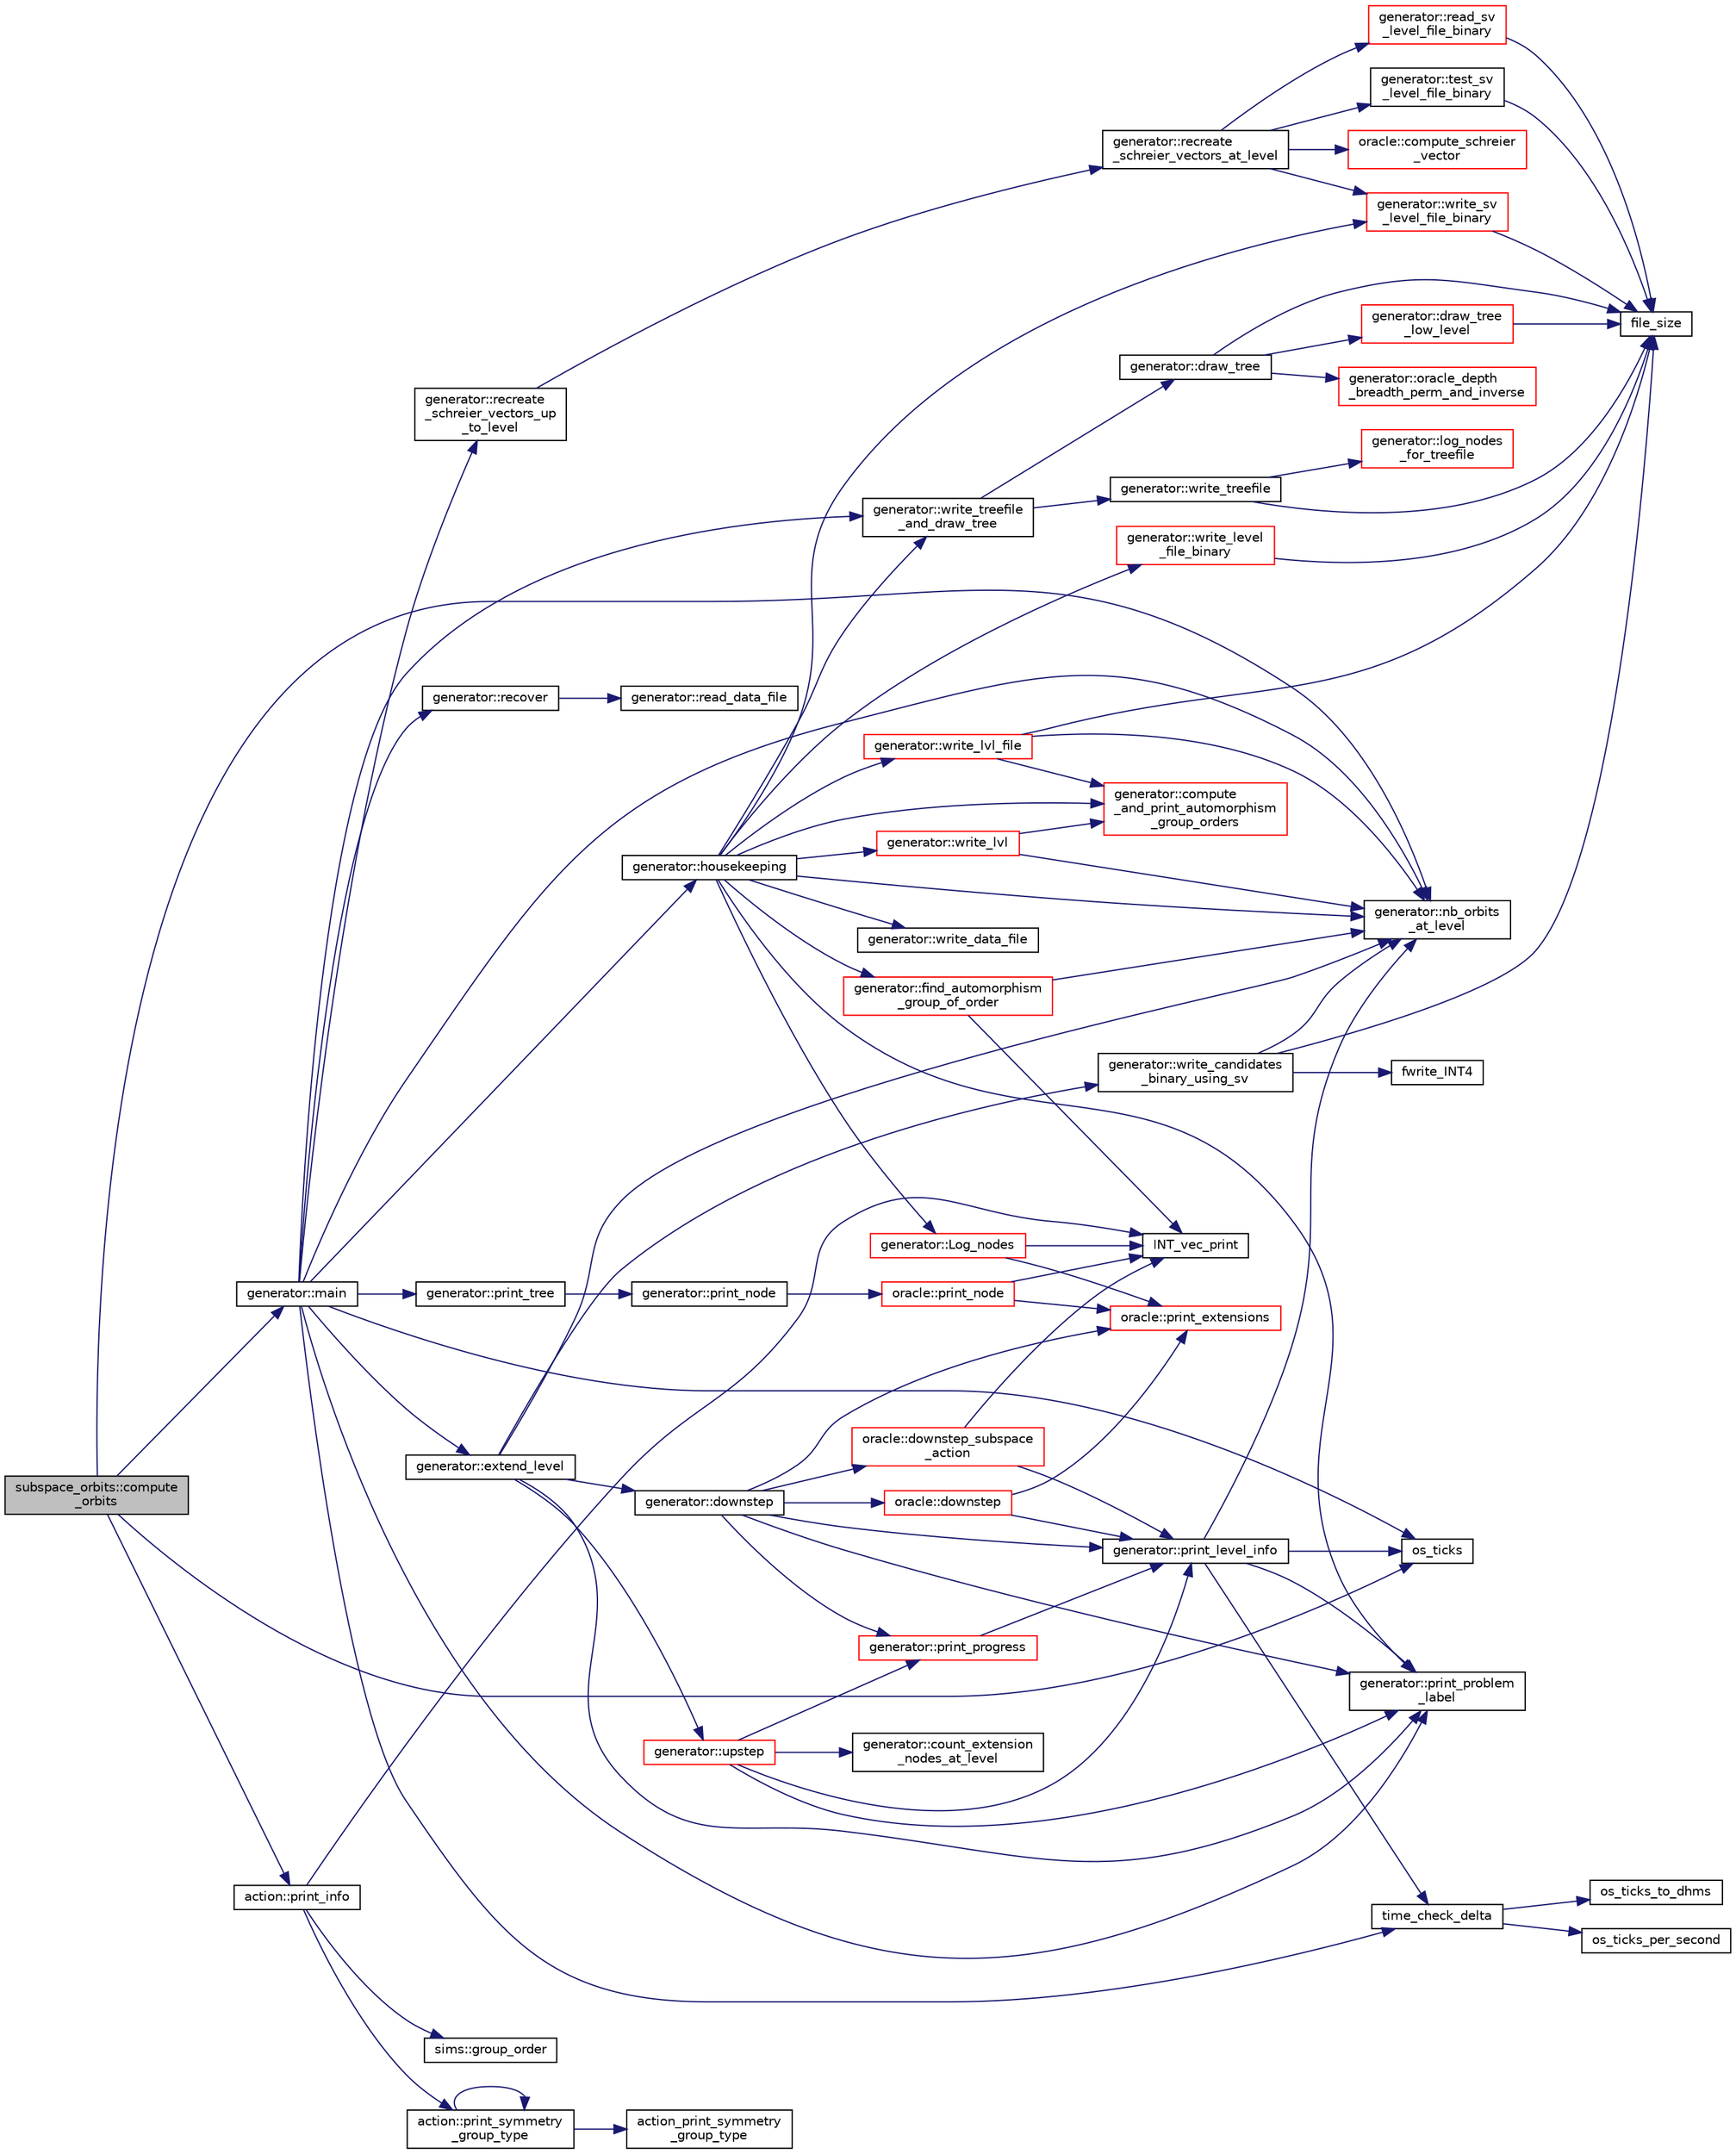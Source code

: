 digraph "subspace_orbits::compute_orbits"
{
  edge [fontname="Helvetica",fontsize="10",labelfontname="Helvetica",labelfontsize="10"];
  node [fontname="Helvetica",fontsize="10",shape=record];
  rankdir="LR";
  Node13 [label="subspace_orbits::compute\l_orbits",height=0.2,width=0.4,color="black", fillcolor="grey75", style="filled", fontcolor="black"];
  Node13 -> Node14 [color="midnightblue",fontsize="10",style="solid",fontname="Helvetica"];
  Node14 [label="os_ticks",height=0.2,width=0.4,color="black", fillcolor="white", style="filled",URL="$d5/db4/io__and__os_8h.html#a3da6d2b09e35d569adb7101dffcb5224"];
  Node13 -> Node15 [color="midnightblue",fontsize="10",style="solid",fontname="Helvetica"];
  Node15 [label="action::print_info",height=0.2,width=0.4,color="black", fillcolor="white", style="filled",URL="$d2/d86/classaction.html#a6f89e493e5c5a32e5c3b8963d438ce86"];
  Node15 -> Node16 [color="midnightblue",fontsize="10",style="solid",fontname="Helvetica"];
  Node16 [label="action::print_symmetry\l_group_type",height=0.2,width=0.4,color="black", fillcolor="white", style="filled",URL="$d2/d86/classaction.html#aed811766c7e64fe2c853df8b0b67aa6e"];
  Node16 -> Node17 [color="midnightblue",fontsize="10",style="solid",fontname="Helvetica"];
  Node17 [label="action_print_symmetry\l_group_type",height=0.2,width=0.4,color="black", fillcolor="white", style="filled",URL="$d5/d90/action__global_8_c.html#a03666b9440c4962148eba7905b9f843c"];
  Node16 -> Node16 [color="midnightblue",fontsize="10",style="solid",fontname="Helvetica"];
  Node15 -> Node18 [color="midnightblue",fontsize="10",style="solid",fontname="Helvetica"];
  Node18 [label="INT_vec_print",height=0.2,width=0.4,color="black", fillcolor="white", style="filled",URL="$df/dbf/sajeeb_8_c.html#a79a5901af0b47dd0d694109543c027fe"];
  Node15 -> Node19 [color="midnightblue",fontsize="10",style="solid",fontname="Helvetica"];
  Node19 [label="sims::group_order",height=0.2,width=0.4,color="black", fillcolor="white", style="filled",URL="$d9/df3/classsims.html#aa442445175656570fa35febbe790efad"];
  Node13 -> Node20 [color="midnightblue",fontsize="10",style="solid",fontname="Helvetica"];
  Node20 [label="generator::main",height=0.2,width=0.4,color="black", fillcolor="white", style="filled",URL="$d7/d73/classgenerator.html#a01abff8e9f231bf0d82e2e8e0061f242"];
  Node20 -> Node21 [color="midnightblue",fontsize="10",style="solid",fontname="Helvetica"];
  Node21 [label="generator::print_problem\l_label",height=0.2,width=0.4,color="black", fillcolor="white", style="filled",URL="$d7/d73/classgenerator.html#a06d3c064ba84ebe8db3537e6273f16c3"];
  Node20 -> Node14 [color="midnightblue",fontsize="10",style="solid",fontname="Helvetica"];
  Node20 -> Node22 [color="midnightblue",fontsize="10",style="solid",fontname="Helvetica"];
  Node22 [label="time_check_delta",height=0.2,width=0.4,color="black", fillcolor="white", style="filled",URL="$d9/d60/discreta_8h.html#a89a8565e34c7dcbb97180cd6af7454a1"];
  Node22 -> Node23 [color="midnightblue",fontsize="10",style="solid",fontname="Helvetica"];
  Node23 [label="os_ticks_per_second",height=0.2,width=0.4,color="black", fillcolor="white", style="filled",URL="$d5/db4/io__and__os_8h.html#a1b35e7a094dfde9db39ae352c9c17042"];
  Node22 -> Node24 [color="midnightblue",fontsize="10",style="solid",fontname="Helvetica"];
  Node24 [label="os_ticks_to_dhms",height=0.2,width=0.4,color="black", fillcolor="white", style="filled",URL="$d5/db4/io__and__os_8h.html#a0d715587fd9b8ab4e2bc822a2be313ba"];
  Node20 -> Node25 [color="midnightblue",fontsize="10",style="solid",fontname="Helvetica"];
  Node25 [label="generator::recover",height=0.2,width=0.4,color="black", fillcolor="white", style="filled",URL="$d7/d73/classgenerator.html#a96b65270be862c206d5af97c1dde9c17"];
  Node25 -> Node26 [color="midnightblue",fontsize="10",style="solid",fontname="Helvetica"];
  Node26 [label="generator::read_data_file",height=0.2,width=0.4,color="black", fillcolor="white", style="filled",URL="$d7/d73/classgenerator.html#a6109d5e04d03f3cb8263ddfa1d8f78b2"];
  Node20 -> Node27 [color="midnightblue",fontsize="10",style="solid",fontname="Helvetica"];
  Node27 [label="generator::recreate\l_schreier_vectors_up\l_to_level",height=0.2,width=0.4,color="black", fillcolor="white", style="filled",URL="$d7/d73/classgenerator.html#a2ca7599e91bb012d41153aec95f081f7"];
  Node27 -> Node28 [color="midnightblue",fontsize="10",style="solid",fontname="Helvetica"];
  Node28 [label="generator::recreate\l_schreier_vectors_at_level",height=0.2,width=0.4,color="black", fillcolor="white", style="filled",URL="$d7/d73/classgenerator.html#a7d190e196e7c9721c4135f40f01d922f"];
  Node28 -> Node29 [color="midnightblue",fontsize="10",style="solid",fontname="Helvetica"];
  Node29 [label="generator::test_sv\l_level_file_binary",height=0.2,width=0.4,color="black", fillcolor="white", style="filled",URL="$d7/d73/classgenerator.html#a626488ba73670d1e4f163618f340a94f"];
  Node29 -> Node30 [color="midnightblue",fontsize="10",style="solid",fontname="Helvetica"];
  Node30 [label="file_size",height=0.2,width=0.4,color="black", fillcolor="white", style="filled",URL="$df/dbf/sajeeb_8_c.html#a5c37cf5785204b6e9adf647dc14d0e50"];
  Node28 -> Node31 [color="midnightblue",fontsize="10",style="solid",fontname="Helvetica"];
  Node31 [label="generator::read_sv\l_level_file_binary",height=0.2,width=0.4,color="red", fillcolor="white", style="filled",URL="$d7/d73/classgenerator.html#a8c1bb7a84af4d06942b7f94409d15f06"];
  Node31 -> Node30 [color="midnightblue",fontsize="10",style="solid",fontname="Helvetica"];
  Node28 -> Node40 [color="midnightblue",fontsize="10",style="solid",fontname="Helvetica"];
  Node40 [label="oracle::compute_schreier\l_vector",height=0.2,width=0.4,color="red", fillcolor="white", style="filled",URL="$d7/da7/classoracle.html#a1ba7d398b51ed70f89b5ea54adb7b089"];
  Node28 -> Node567 [color="midnightblue",fontsize="10",style="solid",fontname="Helvetica"];
  Node567 [label="generator::write_sv\l_level_file_binary",height=0.2,width=0.4,color="red", fillcolor="white", style="filled",URL="$d7/d73/classgenerator.html#ae182254fd2172f14e69dabfd3c63ccdf"];
  Node567 -> Node30 [color="midnightblue",fontsize="10",style="solid",fontname="Helvetica"];
  Node20 -> Node571 [color="midnightblue",fontsize="10",style="solid",fontname="Helvetica"];
  Node571 [label="generator::print_tree",height=0.2,width=0.4,color="black", fillcolor="white", style="filled",URL="$d7/d73/classgenerator.html#a4d50a3584d53209baf2bf7d7b9ba31f8"];
  Node571 -> Node572 [color="midnightblue",fontsize="10",style="solid",fontname="Helvetica"];
  Node572 [label="generator::print_node",height=0.2,width=0.4,color="black", fillcolor="white", style="filled",URL="$d7/d73/classgenerator.html#a1e3711f29fa53013750b2009e549ba49"];
  Node572 -> Node573 [color="midnightblue",fontsize="10",style="solid",fontname="Helvetica"];
  Node573 [label="oracle::print_node",height=0.2,width=0.4,color="red", fillcolor="white", style="filled",URL="$d7/da7/classoracle.html#a8df91a7021b0e44a5c535515aa9c2062"];
  Node573 -> Node579 [color="midnightblue",fontsize="10",style="solid",fontname="Helvetica"];
  Node579 [label="oracle::print_extensions",height=0.2,width=0.4,color="red", fillcolor="white", style="filled",URL="$d7/da7/classoracle.html#a6ea212ee0158a6c6146d54f79ba0e9f3"];
  Node573 -> Node18 [color="midnightblue",fontsize="10",style="solid",fontname="Helvetica"];
  Node20 -> Node585 [color="midnightblue",fontsize="10",style="solid",fontname="Helvetica"];
  Node585 [label="generator::write_treefile\l_and_draw_tree",height=0.2,width=0.4,color="black", fillcolor="white", style="filled",URL="$d7/d73/classgenerator.html#a70c78f45dba413014287e8cde2f7d6b5"];
  Node585 -> Node586 [color="midnightblue",fontsize="10",style="solid",fontname="Helvetica"];
  Node586 [label="generator::write_treefile",height=0.2,width=0.4,color="black", fillcolor="white", style="filled",URL="$d7/d73/classgenerator.html#a5c684cbe4faa75f676549200c475f5c3"];
  Node586 -> Node587 [color="midnightblue",fontsize="10",style="solid",fontname="Helvetica"];
  Node587 [label="generator::log_nodes\l_for_treefile",height=0.2,width=0.4,color="red", fillcolor="white", style="filled",URL="$d7/d73/classgenerator.html#af759fd46cd675616d4816dddf6cdcab6"];
  Node586 -> Node30 [color="midnightblue",fontsize="10",style="solid",fontname="Helvetica"];
  Node585 -> Node614 [color="midnightblue",fontsize="10",style="solid",fontname="Helvetica"];
  Node614 [label="generator::draw_tree",height=0.2,width=0.4,color="black", fillcolor="white", style="filled",URL="$d7/d73/classgenerator.html#ae3d68e3de8f4a5decdaef2d8008cd4a6"];
  Node614 -> Node30 [color="midnightblue",fontsize="10",style="solid",fontname="Helvetica"];
  Node614 -> Node615 [color="midnightblue",fontsize="10",style="solid",fontname="Helvetica"];
  Node615 [label="generator::oracle_depth\l_breadth_perm_and_inverse",height=0.2,width=0.4,color="red", fillcolor="white", style="filled",URL="$d7/d73/classgenerator.html#a74c9122858a1938da934cf16d41b37d8"];
  Node614 -> Node617 [color="midnightblue",fontsize="10",style="solid",fontname="Helvetica"];
  Node617 [label="generator::draw_tree\l_low_level",height=0.2,width=0.4,color="red", fillcolor="white", style="filled",URL="$d7/d73/classgenerator.html#a7ec4c0902ecfc19049792b60526ae446"];
  Node617 -> Node30 [color="midnightblue",fontsize="10",style="solid",fontname="Helvetica"];
  Node20 -> Node682 [color="midnightblue",fontsize="10",style="solid",fontname="Helvetica"];
  Node682 [label="generator::extend_level",height=0.2,width=0.4,color="black", fillcolor="white", style="filled",URL="$d7/d73/classgenerator.html#a91b84d80ccec0cd2136bc221c30e0f8e"];
  Node682 -> Node21 [color="midnightblue",fontsize="10",style="solid",fontname="Helvetica"];
  Node682 -> Node33 [color="midnightblue",fontsize="10",style="solid",fontname="Helvetica"];
  Node33 [label="generator::nb_orbits\l_at_level",height=0.2,width=0.4,color="black", fillcolor="white", style="filled",URL="$d7/d73/classgenerator.html#a020f3d8378448310d044a4a24fadf301"];
  Node682 -> Node683 [color="midnightblue",fontsize="10",style="solid",fontname="Helvetica"];
  Node683 [label="generator::downstep",height=0.2,width=0.4,color="black", fillcolor="white", style="filled",URL="$d7/d73/classgenerator.html#ad90bc284af0b5f5beae960a0bd7a5b43"];
  Node683 -> Node21 [color="midnightblue",fontsize="10",style="solid",fontname="Helvetica"];
  Node683 -> Node45 [color="midnightblue",fontsize="10",style="solid",fontname="Helvetica"];
  Node45 [label="generator::print_level_info",height=0.2,width=0.4,color="black", fillcolor="white", style="filled",URL="$d7/d73/classgenerator.html#aeef1b9fe6115b67be42d7cb3206fddd2"];
  Node45 -> Node14 [color="midnightblue",fontsize="10",style="solid",fontname="Helvetica"];
  Node45 -> Node22 [color="midnightblue",fontsize="10",style="solid",fontname="Helvetica"];
  Node45 -> Node21 [color="midnightblue",fontsize="10",style="solid",fontname="Helvetica"];
  Node45 -> Node33 [color="midnightblue",fontsize="10",style="solid",fontname="Helvetica"];
  Node683 -> Node684 [color="midnightblue",fontsize="10",style="solid",fontname="Helvetica"];
  Node684 [label="oracle::downstep_subspace\l_action",height=0.2,width=0.4,color="red", fillcolor="white", style="filled",URL="$d7/da7/classoracle.html#a26f568b84b1ca2c24f619278ac88c407"];
  Node684 -> Node45 [color="midnightblue",fontsize="10",style="solid",fontname="Helvetica"];
  Node684 -> Node18 [color="midnightblue",fontsize="10",style="solid",fontname="Helvetica"];
  Node683 -> Node725 [color="midnightblue",fontsize="10",style="solid",fontname="Helvetica"];
  Node725 [label="oracle::downstep",height=0.2,width=0.4,color="red", fillcolor="white", style="filled",URL="$d7/da7/classoracle.html#a4fbc6710b45e5af5c2fb5bc3aa6d3bb1"];
  Node725 -> Node45 [color="midnightblue",fontsize="10",style="solid",fontname="Helvetica"];
  Node725 -> Node579 [color="midnightblue",fontsize="10",style="solid",fontname="Helvetica"];
  Node683 -> Node579 [color="midnightblue",fontsize="10",style="solid",fontname="Helvetica"];
  Node683 -> Node738 [color="midnightblue",fontsize="10",style="solid",fontname="Helvetica"];
  Node738 [label="generator::print_progress",height=0.2,width=0.4,color="red", fillcolor="white", style="filled",URL="$d7/d73/classgenerator.html#ab1bc556218cd131c802ed1e137ccc4ae"];
  Node738 -> Node45 [color="midnightblue",fontsize="10",style="solid",fontname="Helvetica"];
  Node682 -> Node741 [color="midnightblue",fontsize="10",style="solid",fontname="Helvetica"];
  Node741 [label="generator::write_candidates\l_binary_using_sv",height=0.2,width=0.4,color="black", fillcolor="white", style="filled",URL="$d7/d73/classgenerator.html#aef2d3e1048ee00437c56b95685aaff88"];
  Node741 -> Node33 [color="midnightblue",fontsize="10",style="solid",fontname="Helvetica"];
  Node741 -> Node569 [color="midnightblue",fontsize="10",style="solid",fontname="Helvetica"];
  Node569 [label="fwrite_INT4",height=0.2,width=0.4,color="black", fillcolor="white", style="filled",URL="$df/dbf/sajeeb_8_c.html#a2e1091b3187c01029a1a1453ce9e8639"];
  Node741 -> Node30 [color="midnightblue",fontsize="10",style="solid",fontname="Helvetica"];
  Node682 -> Node742 [color="midnightblue",fontsize="10",style="solid",fontname="Helvetica"];
  Node742 [label="generator::upstep",height=0.2,width=0.4,color="red", fillcolor="white", style="filled",URL="$d7/d73/classgenerator.html#ae0f2cebdabc821837f633656d7b0fdfe"];
  Node742 -> Node21 [color="midnightblue",fontsize="10",style="solid",fontname="Helvetica"];
  Node742 -> Node743 [color="midnightblue",fontsize="10",style="solid",fontname="Helvetica"];
  Node743 [label="generator::count_extension\l_nodes_at_level",height=0.2,width=0.4,color="black", fillcolor="white", style="filled",URL="$d7/d73/classgenerator.html#a51ae16bc53402495663479269fc0bee0"];
  Node742 -> Node45 [color="midnightblue",fontsize="10",style="solid",fontname="Helvetica"];
  Node742 -> Node738 [color="midnightblue",fontsize="10",style="solid",fontname="Helvetica"];
  Node20 -> Node839 [color="midnightblue",fontsize="10",style="solid",fontname="Helvetica"];
  Node839 [label="generator::housekeeping",height=0.2,width=0.4,color="black", fillcolor="white", style="filled",URL="$d7/d73/classgenerator.html#aaf2bd92e8f74eb9fbc3244a6dde6f78c"];
  Node839 -> Node33 [color="midnightblue",fontsize="10",style="solid",fontname="Helvetica"];
  Node839 -> Node21 [color="midnightblue",fontsize="10",style="solid",fontname="Helvetica"];
  Node839 -> Node840 [color="midnightblue",fontsize="10",style="solid",fontname="Helvetica"];
  Node840 [label="generator::compute\l_and_print_automorphism\l_group_orders",height=0.2,width=0.4,color="red", fillcolor="white", style="filled",URL="$d7/d73/classgenerator.html#a97568500aaf76ce2d931cef80a25ee57"];
  Node839 -> Node845 [color="midnightblue",fontsize="10",style="solid",fontname="Helvetica"];
  Node845 [label="generator::find_automorphism\l_group_of_order",height=0.2,width=0.4,color="red", fillcolor="white", style="filled",URL="$d7/d73/classgenerator.html#a0e1112dc17485a838afe04b4d011a0df"];
  Node845 -> Node33 [color="midnightblue",fontsize="10",style="solid",fontname="Helvetica"];
  Node845 -> Node18 [color="midnightblue",fontsize="10",style="solid",fontname="Helvetica"];
  Node839 -> Node850 [color="midnightblue",fontsize="10",style="solid",fontname="Helvetica"];
  Node850 [label="generator::write_lvl",height=0.2,width=0.4,color="red", fillcolor="white", style="filled",URL="$d7/d73/classgenerator.html#a4427cbf38ba677033cea15f1ca62cce0"];
  Node850 -> Node33 [color="midnightblue",fontsize="10",style="solid",fontname="Helvetica"];
  Node850 -> Node840 [color="midnightblue",fontsize="10",style="solid",fontname="Helvetica"];
  Node839 -> Node851 [color="midnightblue",fontsize="10",style="solid",fontname="Helvetica"];
  Node851 [label="generator::write_level\l_file_binary",height=0.2,width=0.4,color="red", fillcolor="white", style="filled",URL="$d7/d73/classgenerator.html#a68629f7faf4c4931f397761f1fdb1463"];
  Node851 -> Node30 [color="midnightblue",fontsize="10",style="solid",fontname="Helvetica"];
  Node839 -> Node567 [color="midnightblue",fontsize="10",style="solid",fontname="Helvetica"];
  Node839 -> Node854 [color="midnightblue",fontsize="10",style="solid",fontname="Helvetica"];
  Node854 [label="generator::write_lvl_file",height=0.2,width=0.4,color="red", fillcolor="white", style="filled",URL="$d7/d73/classgenerator.html#a3d343cf5a5831b03d1bda3d89b1dd935"];
  Node854 -> Node33 [color="midnightblue",fontsize="10",style="solid",fontname="Helvetica"];
  Node854 -> Node840 [color="midnightblue",fontsize="10",style="solid",fontname="Helvetica"];
  Node854 -> Node30 [color="midnightblue",fontsize="10",style="solid",fontname="Helvetica"];
  Node839 -> Node855 [color="midnightblue",fontsize="10",style="solid",fontname="Helvetica"];
  Node855 [label="generator::write_data_file",height=0.2,width=0.4,color="black", fillcolor="white", style="filled",URL="$d7/d73/classgenerator.html#aa25b0081c8700b91500fd47e0424f4cb"];
  Node839 -> Node856 [color="midnightblue",fontsize="10",style="solid",fontname="Helvetica"];
  Node856 [label="generator::Log_nodes",height=0.2,width=0.4,color="red", fillcolor="white", style="filled",URL="$d7/d73/classgenerator.html#ae9af20d24cee32bf11fe6cb9f9d8cfdf"];
  Node856 -> Node18 [color="midnightblue",fontsize="10",style="solid",fontname="Helvetica"];
  Node856 -> Node579 [color="midnightblue",fontsize="10",style="solid",fontname="Helvetica"];
  Node839 -> Node585 [color="midnightblue",fontsize="10",style="solid",fontname="Helvetica"];
  Node20 -> Node33 [color="midnightblue",fontsize="10",style="solid",fontname="Helvetica"];
  Node13 -> Node33 [color="midnightblue",fontsize="10",style="solid",fontname="Helvetica"];
}

